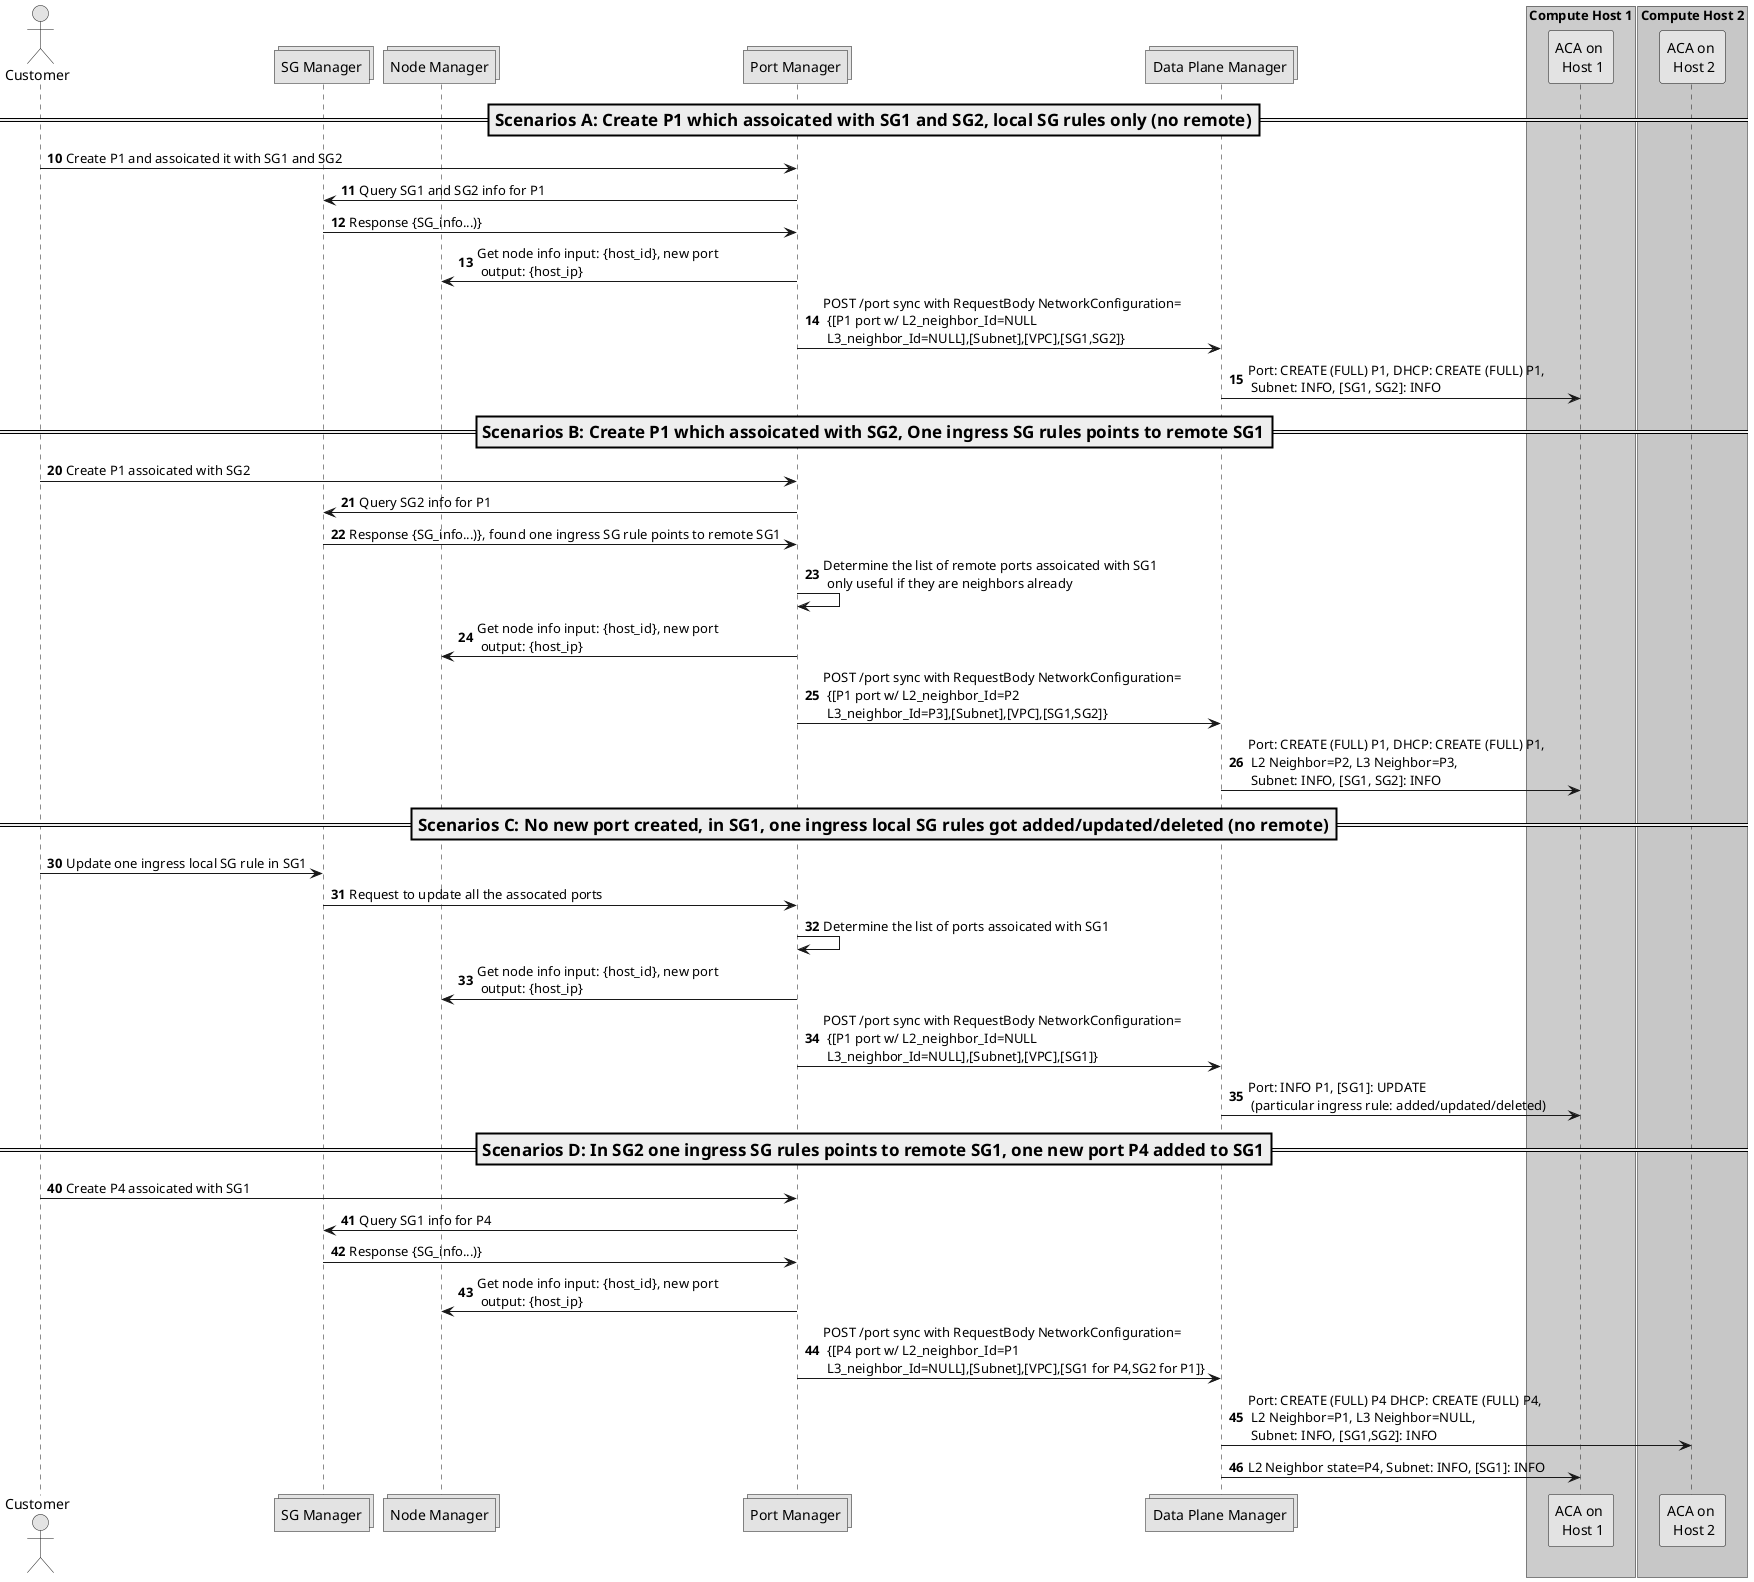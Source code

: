 ' Copyright 2019 The Alcor Authors.

' Licensed under the Apache License, Version 2.0 (the "License");
'        you may not use this file except in compliance with the License.
'        You may obtain a copy of the License at

'        http://www.apache.org/licenses/LICENSE-2.0

'        Unless required by applicable law or agreed to in writing, software
'        distributed under the License is distributed on an "AS IS" BASIS,
'        WITHOUT WARRANTIES OR CONDITIONS OF ANY KIND, either express or implied.
'        See the License for the specific language governing permissions and
'        limitations under the License.

@startuml

skinparam monochrome true

actor "Customer"
collections "SG Manager"
collections "Node Manager"
collections "Port Manager"
collections "Data Plane Manager"

box "Compute Host 1" #LightBlue
participant "ACA on \n Host 1"
end box

box "Compute Host 2" #LightGreen
participant "ACA on \n Host 2"
end box

===Scenarios A: Create P1 which assoicated with SG1 and SG2, local SG rules only (no remote)==

autonumber 10
"Customer" -> "Port Manager": Create P1 and assoicated it with SG1 and SG2
"Port Manager" -> "SG Manager": Query SG1 and SG2 info for P1
"SG Manager" -> "Port Manager": Response {SG_info...)}
"Port Manager" -> "Node Manager": Get node info input: {host_id}, new port\n output: {host_ip}
"Port Manager" -> "Data Plane Manager": POST /port sync with RequestBody NetworkConfiguration=\n {[P1 port w/ L2_neighbor_Id=NULL \n L3_neighbor_Id=NULL],[Subnet],[VPC],[SG1,SG2]}
"Data Plane Manager" -> "ACA on \n Host 1": Port: CREATE (FULL) P1, DHCP: CREATE (FULL) P1,\n Subnet: INFO, [SG1, SG2]: INFO

===Scenarios B: Create P1 which assoicated with SG2, One ingress SG rules points to remote SG1==

autonumber 20
"Customer" -> "Port Manager": Create P1 assoicated with SG2
"Port Manager" -> "SG Manager": Query SG2 info for P1
"SG Manager" -> "Port Manager": Response {SG_info...)}, found one ingress SG rule points to remote SG1
"Port Manager" -> "Port Manager": Determine the list of remote ports assoicated with SG1\n only useful if they are neighbors already
"Port Manager" -> "Node Manager": Get node info input: {host_id}, new port\n output: {host_ip}
"Port Manager" -> "Data Plane Manager": POST /port sync with RequestBody NetworkConfiguration=\n {[P1 port w/ L2_neighbor_Id=P2 \n L3_neighbor_Id=P3],[Subnet],[VPC],[SG1,SG2]}
"Data Plane Manager" -> "ACA on \n Host 1": Port: CREATE (FULL) P1, DHCP: CREATE (FULL) P1,\n L2 Neighbor=P2, L3 Neighbor=P3,\n Subnet: INFO, [SG1, SG2]: INFO

===Scenarios C: No new port created, in SG1, one ingress local SG rules got added/updated/deleted (no remote)==

autonumber 30
"Customer" -> "SG Manager": Update one ingress local SG rule in SG1
"SG Manager" -> "Port Manager": Request to update all the assocated ports
"Port Manager" -> "Port Manager": Determine the list of ports assoicated with SG1
"Port Manager" -> "Node Manager": Get node info input: {host_id}, new port\n output: {host_ip}
"Port Manager" -> "Data Plane Manager": POST /port sync with RequestBody NetworkConfiguration=\n {[P1 port w/ L2_neighbor_Id=NULL \n L3_neighbor_Id=NULL],[Subnet],[VPC],[SG1]}
"Data Plane Manager" -> "ACA on \n Host 1": Port: INFO P1, [SG1]: UPDATE\n (particular ingress rule: added/updated/deleted)

===Scenarios D: In SG2 one ingress SG rules points to remote SG1, one new port P4 added to SG1==

autonumber 40
"Customer" -> "Port Manager": Create P4 assoicated with SG1
"Port Manager" -> "SG Manager": Query SG1 info for P4
"SG Manager" -> "Port Manager": Response {SG_info...)}
"Port Manager" -> "Node Manager": Get node info input: {host_id}, new port\n output: {host_ip}
"Port Manager" -> "Data Plane Manager": POST /port sync with RequestBody NetworkConfiguration=\n {[P4 port w/ L2_neighbor_Id=P1 \n L3_neighbor_Id=NULL],[Subnet],[VPC],[SG1 for P4,SG2 for P1]}
"Data Plane Manager" -> "ACA on \n Host 2": Port: CREATE (FULL) P4 DHCP: CREATE (FULL) P4,\n L2 Neighbor=P1, L3 Neighbor=NULL,\n Subnet: INFO, [SG1,SG2]: INFO
"Data Plane Manager" -> "ACA on \n Host 1": L2 Neighbor state=P4, Subnet: INFO, [SG1]: INFO

@enduml

